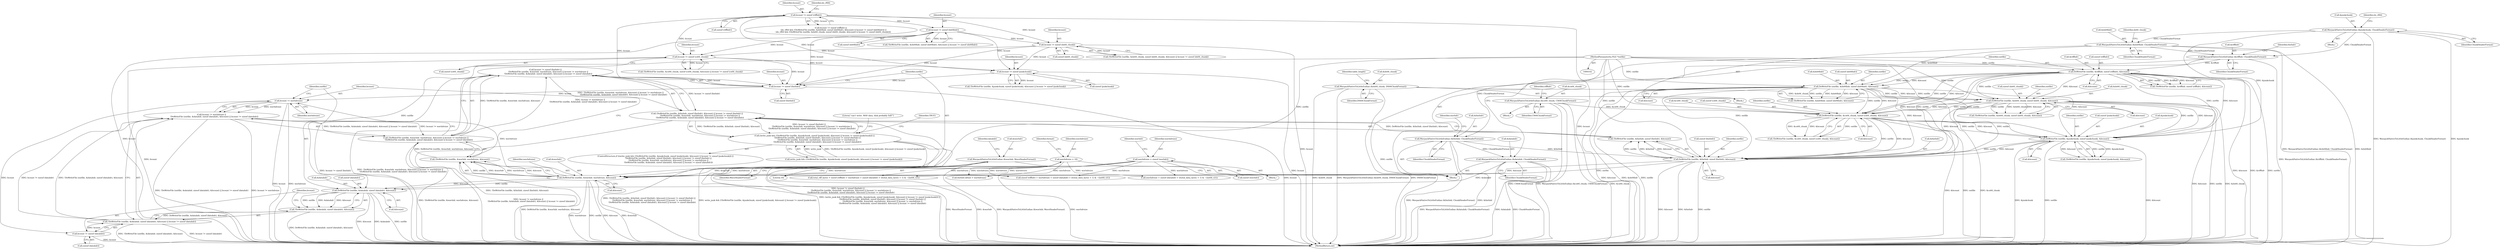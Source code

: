 digraph "0_WavPack_d5bf76b5a88d044a1be1d5656698e3ba737167e5_0@API" {
"1000686" [label="(Call,bcount != sizeof (fmthdr) ||\n         !DoWriteFile (outfile, &wavhdr, wavhdrsize, &bcount) || bcount != wavhdrsize ||\n         !DoWriteFile (outfile, &datahdr, sizeof (datahdr), &bcount) || bcount != sizeof (datahdr))"];
"1000687" [label="(Call,bcount != sizeof (fmthdr))"];
"1000649" [label="(Call,bcount != sizeof (cs64_chunk))"];
"1000626" [label="(Call,bcount != sizeof (ds64_chunk))"];
"1000610" [label="(Call,bcount != sizeof (ds64hdr))"];
"1000593" [label="(Call,bcount != sizeof (riffhdr))"];
"1000672" [label="(Call,bcount != sizeof (junkchunk))"];
"1000691" [label="(Call,!DoWriteFile (outfile, &wavhdr, wavhdrsize, &bcount) || bcount != wavhdrsize ||\n         !DoWriteFile (outfile, &datahdr, sizeof (datahdr), &bcount) || bcount != sizeof (datahdr))"];
"1000692" [label="(Call,!DoWriteFile (outfile, &wavhdr, wavhdrsize, &bcount))"];
"1000693" [label="(Call,DoWriteFile (outfile, &wavhdr, wavhdrsize, &bcount))"];
"1000678" [label="(Call,DoWriteFile (outfile, &fmthdr, sizeof (fmthdr), &bcount))"];
"1000618" [label="(Call,DoWriteFile (outfile, &ds64_chunk, sizeof (ds64_chunk), &bcount))"];
"1000602" [label="(Call,DoWriteFile (outfile, &ds64hdr, sizeof (ds64hdr), &bcount))"];
"1000584" [label="(Call,DoWriteFile (outfile, &riffhdr, sizeof (riffhdr), &bcount))"];
"1000103" [label="(MethodParameterIn,FILE *outfile)"];
"1000565" [label="(Call,WavpackNativeToLittleEndian (&riffhdr, ChunkHeaderFormat))"];
"1000520" [label="(Call,WavpackNativeToLittleEndian (&ds64hdr, ChunkHeaderFormat))"];
"1000455" [label="(Call,WavpackNativeToLittleEndian (&junkchunk, ChunkHeaderFormat))"];
"1000524" [label="(Call,WavpackNativeToLittleEndian (&ds64_chunk, DS64ChunkFormat))"];
"1000641" [label="(Call,DoWriteFile (outfile, &cs64_chunk, sizeof (cs64_chunk), &bcount))"];
"1000561" [label="(Call,WavpackNativeToLittleEndian (&cs64_chunk, CS64ChunkFormat))"];
"1000664" [label="(Call,DoWriteFile (outfile, &junkchunk, sizeof (junkchunk), &bcount))"];
"1000569" [label="(Call,WavpackNativeToLittleEndian (&fmthdr, ChunkHeaderFormat))"];
"1000573" [label="(Call,WavpackNativeToLittleEndian (&wavhdr, WaveHeaderFormat))"];
"1000165" [label="(Call,wavhdrsize = 16)"];
"1000272" [label="(Call,wavhdrsize = sizeof (wavhdr))"];
"1000700" [label="(Call,bcount != wavhdrsize ||\n         !DoWriteFile (outfile, &datahdr, sizeof (datahdr), &bcount) || bcount != sizeof (datahdr))"];
"1000701" [label="(Call,bcount != wavhdrsize)"];
"1000704" [label="(Call,!DoWriteFile (outfile, &datahdr, sizeof (datahdr), &bcount) || bcount != sizeof (datahdr))"];
"1000705" [label="(Call,!DoWriteFile (outfile, &datahdr, sizeof (datahdr), &bcount))"];
"1000706" [label="(Call,DoWriteFile (outfile, &datahdr, sizeof (datahdr), &bcount))"];
"1000577" [label="(Call,WavpackNativeToLittleEndian (&datahdr, ChunkHeaderFormat))"];
"1000714" [label="(Call,bcount != sizeof (datahdr))"];
"1000676" [label="(Call,!DoWriteFile (outfile, &fmthdr, sizeof (fmthdr), &bcount) || bcount != sizeof (fmthdr) ||\n         !DoWriteFile (outfile, &wavhdr, wavhdrsize, &bcount) || bcount != wavhdrsize ||\n         !DoWriteFile (outfile, &datahdr, sizeof (datahdr), &bcount) || bcount != sizeof (datahdr))"];
"1000659" [label="(Call,(write_junk && (!DoWriteFile (outfile, &junkchunk, sizeof (junkchunk), &bcount) || bcount != sizeof (junkchunk))) ||\n         !DoWriteFile (outfile, &fmthdr, sizeof (fmthdr), &bcount) || bcount != sizeof (fmthdr) ||\n         !DoWriteFile (outfile, &wavhdr, wavhdrsize, &bcount) || bcount != wavhdrsize ||\n         !DoWriteFile (outfile, &datahdr, sizeof (datahdr), &bcount) || bcount != sizeof (datahdr))"];
"1000571" [label="(Identifier,fmthdr)"];
"1000616" [label="(Call,!DoWriteFile (outfile, &ds64_chunk, sizeof (ds64_chunk), &bcount) || bcount != sizeof (ds64_chunk))"];
"1000524" [label="(Call,WavpackNativeToLittleEndian (&ds64_chunk, DS64ChunkFormat))"];
"1000580" [label="(Identifier,ChunkHeaderFormat)"];
"1000583" [label="(Call,!DoWriteFile (outfile, &riffhdr, sizeof (riffhdr), &bcount))"];
"1000594" [label="(Identifier,bcount)"];
"1000704" [label="(Call,!DoWriteFile (outfile, &datahdr, sizeof (datahdr), &bcount) || bcount != sizeof (datahdr))"];
"1000627" [label="(Identifier,bcount)"];
"1000663" [label="(Call,!DoWriteFile (outfile, &junkchunk, sizeof (junkchunk), &bcount))"];
"1000715" [label="(Identifier,bcount)"];
"1000676" [label="(Call,!DoWriteFile (outfile, &fmthdr, sizeof (fmthdr), &bcount) || bcount != sizeof (fmthdr) ||\n         !DoWriteFile (outfile, &wavhdr, wavhdrsize, &bcount) || bcount != wavhdrsize ||\n         !DoWriteFile (outfile, &datahdr, sizeof (datahdr), &bcount) || bcount != sizeof (datahdr))"];
"1000692" [label="(Call,!DoWriteFile (outfile, &wavhdr, wavhdrsize, &bcount))"];
"1000702" [label="(Identifier,bcount)"];
"1000672" [label="(Call,bcount != sizeof (junkchunk))"];
"1000561" [label="(Call,WavpackNativeToLittleEndian (&cs64_chunk, CS64ChunkFormat))"];
"1000658" [label="(ControlStructure,if ((write_junk && (!DoWriteFile (outfile, &junkchunk, sizeof (junkchunk), &bcount) || bcount != sizeof (junkchunk))) ||\n         !DoWriteFile (outfile, &fmthdr, sizeof (fmthdr), &bcount) || bcount != sizeof (fmthdr) ||\n         !DoWriteFile (outfile, &wavhdr, wavhdrsize, &bcount) || bcount != wavhdrsize ||\n         !DoWriteFile (outfile, &datahdr, sizeof (datahdr), &bcount) || bcount != sizeof (datahdr)))"];
"1000570" [label="(Call,&fmthdr)"];
"1000599" [label="(Identifier,do_rf64)"];
"1000455" [label="(Call,WavpackNativeToLittleEndian (&junkchunk, ChunkHeaderFormat))"];
"1000572" [label="(Identifier,ChunkHeaderFormat)"];
"1000458" [label="(Identifier,ChunkHeaderFormat)"];
"1000686" [label="(Call,bcount != sizeof (fmthdr) ||\n         !DoWriteFile (outfile, &wavhdr, wavhdrsize, &bcount) || bcount != wavhdrsize ||\n         !DoWriteFile (outfile, &datahdr, sizeof (datahdr), &bcount) || bcount != sizeof (datahdr))"];
"1000604" [label="(Call,&ds64hdr)"];
"1000611" [label="(Identifier,bcount)"];
"1000698" [label="(Call,&bcount)"];
"1000461" [label="(Block,)"];
"1000666" [label="(Call,&junkchunk)"];
"1000271" [label="(Block,)"];
"1000691" [label="(Call,!DoWriteFile (outfile, &wavhdr, wavhdrsize, &bcount) || bcount != wavhdrsize ||\n         !DoWriteFile (outfile, &datahdr, sizeof (datahdr), &bcount) || bcount != sizeof (datahdr))"];
"1000620" [label="(Call,&ds64_chunk)"];
"1000714" [label="(Call,bcount != sizeof (datahdr))"];
"1000576" [label="(Identifier,WaveHeaderFormat)"];
"1000712" [label="(Call,&bcount)"];
"1000639" [label="(Call,!DoWriteFile (outfile, &cs64_chunk, sizeof (cs64_chunk), &bcount) || bcount != sizeof (cs64_chunk))"];
"1000595" [label="(Call,sizeof (riffhdr))"];
"1000103" [label="(MethodParameterIn,FILE *outfile)"];
"1000167" [label="(Literal,16)"];
"1000566" [label="(Call,&riffhdr)"];
"1000574" [label="(Call,&wavhdr)"];
"1000643" [label="(Call,&cs64_chunk)"];
"1000588" [label="(Call,sizeof (riffhdr))"];
"1000707" [label="(Identifier,outfile)"];
"1000660" [label="(Call,write_junk && (!DoWriteFile (outfile, &junkchunk, sizeof (junkchunk), &bcount) || bcount != sizeof (junkchunk)))"];
"1000680" [label="(Call,&fmthdr)"];
"1000586" [label="(Call,&riffhdr)"];
"1000373" [label="(Call,sizeof (riffhdr) + wavhdrsize + sizeof (datahdr) + ((total_data_bytes + 1) & ~(int64_t)1))"];
"1000703" [label="(Identifier,wavhdrsize)"];
"1000612" [label="(Call,sizeof (ds64hdr))"];
"1000460" [label="(Identifier,do_rf64)"];
"1000651" [label="(Call,sizeof (cs64_chunk))"];
"1000673" [label="(Identifier,bcount)"];
"1000645" [label="(Call,sizeof (cs64_chunk))"];
"1000684" [label="(Call,&bcount)"];
"1000665" [label="(Identifier,outfile)"];
"1000166" [label="(Identifier,wavhdrsize)"];
"1000716" [label="(Call,sizeof (datahdr))"];
"1000567" [label="(Identifier,riffhdr)"];
"1000577" [label="(Call,WavpackNativeToLittleEndian (&datahdr, ChunkHeaderFormat))"];
"1000701" [label="(Call,bcount != wavhdrsize)"];
"1000273" [label="(Identifier,wavhdrsize)"];
"1000693" [label="(Call,DoWriteFile (outfile, &wavhdr, wavhdrsize, &bcount))"];
"1000608" [label="(Call,&bcount)"];
"1000725" [label="(MethodReturn,int)"];
"1000662" [label="(Call,!DoWriteFile (outfile, &junkchunk, sizeof (junkchunk), &bcount) || bcount != sizeof (junkchunk))"];
"1000562" [label="(Call,&cs64_chunk)"];
"1000695" [label="(Call,&wavhdr)"];
"1000435" [label="(Block,)"];
"1000371" [label="(Call,total_riff_bytes = sizeof (riffhdr) + wavhdrsize + sizeof (datahdr) + ((total_data_bytes + 1) & ~(int64_t)1))"];
"1000626" [label="(Call,bcount != sizeof (ds64_chunk))"];
"1000565" [label="(Call,WavpackNativeToLittleEndian (&riffhdr, ChunkHeaderFormat))"];
"1000700" [label="(Call,bcount != wavhdrsize ||\n         !DoWriteFile (outfile, &datahdr, sizeof (datahdr), &bcount) || bcount != sizeof (datahdr))"];
"1000545" [label="(Identifier,table_length)"];
"1000521" [label="(Call,&ds64hdr)"];
"1000668" [label="(Call,sizeof (junkchunk))"];
"1000689" [label="(Call,sizeof (fmthdr))"];
"1000628" [label="(Call,sizeof (ds64_chunk))"];
"1000641" [label="(Call,DoWriteFile (outfile, &cs64_chunk, sizeof (cs64_chunk), &bcount))"];
"1000622" [label="(Call,sizeof (ds64_chunk))"];
"1000523" [label="(Identifier,ChunkHeaderFormat)"];
"1000564" [label="(Identifier,CS64ChunkFormat)"];
"1000670" [label="(Call,&bcount)"];
"1000520" [label="(Call,WavpackNativeToLittleEndian (&ds64hdr, ChunkHeaderFormat))"];
"1000659" [label="(Call,(write_junk && (!DoWriteFile (outfile, &junkchunk, sizeof (junkchunk), &bcount) || bcount != sizeof (junkchunk))) ||\n         !DoWriteFile (outfile, &fmthdr, sizeof (fmthdr), &bcount) || bcount != sizeof (fmthdr) ||\n         !DoWriteFile (outfile, &wavhdr, wavhdrsize, &bcount) || bcount != wavhdrsize ||\n         !DoWriteFile (outfile, &datahdr, sizeof (datahdr), &bcount) || bcount != sizeof (datahdr))"];
"1000710" [label="(Call,sizeof (datahdr))"];
"1000682" [label="(Call,sizeof (fmthdr))"];
"1000649" [label="(Call,bcount != sizeof (cs64_chunk))"];
"1000590" [label="(Call,&bcount)"];
"1000568" [label="(Identifier,ChunkHeaderFormat)"];
"1000674" [label="(Call,sizeof (junkchunk))"];
"1000640" [label="(Call,!DoWriteFile (outfile, &cs64_chunk, sizeof (cs64_chunk), &bcount))"];
"1000705" [label="(Call,!DoWriteFile (outfile, &datahdr, sizeof (datahdr), &bcount))"];
"1000708" [label="(Call,&datahdr)"];
"1000610" [label="(Call,bcount != sizeof (ds64hdr))"];
"1000165" [label="(Call,wavhdrsize = 16)"];
"1000456" [label="(Call,&junkchunk)"];
"1000569" [label="(Call,WavpackNativeToLittleEndian (&fmthdr, ChunkHeaderFormat))"];
"1000650" [label="(Identifier,bcount)"];
"1000697" [label="(Identifier,wavhdrsize)"];
"1000606" [label="(Call,sizeof (ds64hdr))"];
"1000428" [label="(Call,fmthdr.ckSize = wavhdrsize)"];
"1000617" [label="(Call,!DoWriteFile (outfile, &ds64_chunk, sizeof (ds64_chunk), &bcount))"];
"1000579" [label="(Identifier,datahdr)"];
"1000376" [label="(Call,wavhdrsize + sizeof (datahdr) + ((total_data_bytes + 1) & ~(int64_t)1))"];
"1000642" [label="(Identifier,outfile)"];
"1000584" [label="(Call,DoWriteFile (outfile, &riffhdr, sizeof (riffhdr), &bcount))"];
"1000601" [label="(Call,!DoWriteFile (outfile, &ds64hdr, sizeof (ds64hdr), &bcount))"];
"1000678" [label="(Call,DoWriteFile (outfile, &fmthdr, sizeof (fmthdr), &bcount))"];
"1000526" [label="(Identifier,ds64_chunk)"];
"1000592" [label="(Call,bcount != sizeof (riffhdr) ||\n         (do_rf64 && (!DoWriteFile (outfile, &ds64hdr, sizeof (ds64hdr), &bcount) || bcount != sizeof (ds64hdr))) ||\n        (do_rf64 && (!DoWriteFile (outfile, &ds64_chunk, sizeof (ds64_chunk), &bcount) || bcount != sizeof (ds64_chunk))))"];
"1000706" [label="(Call,DoWriteFile (outfile, &datahdr, sizeof (datahdr), &bcount))"];
"1000687" [label="(Call,bcount != sizeof (fmthdr))"];
"1000624" [label="(Call,&bcount)"];
"1000278" [label="(Identifier,wavhdr)"];
"1000578" [label="(Call,&datahdr)"];
"1000600" [label="(Call,!DoWriteFile (outfile, &ds64hdr, sizeof (ds64hdr), &bcount) || bcount != sizeof (ds64hdr))"];
"1000585" [label="(Identifier,outfile)"];
"1000720" [label="(Literal,\"can't write .WAV data, disk probably full!\")"];
"1000647" [label="(Call,&bcount)"];
"1000527" [label="(Identifier,DS64ChunkFormat)"];
"1000688" [label="(Identifier,bcount)"];
"1000679" [label="(Identifier,outfile)"];
"1000724" [label="(Identifier,TRUE)"];
"1000573" [label="(Call,WavpackNativeToLittleEndian (&wavhdr, WaveHeaderFormat))"];
"1000575" [label="(Identifier,wavhdr)"];
"1000546" [label="(Block,)"];
"1000593" [label="(Call,bcount != sizeof (riffhdr))"];
"1000274" [label="(Call,sizeof (wavhdr))"];
"1000602" [label="(Call,DoWriteFile (outfile, &ds64hdr, sizeof (ds64hdr), &bcount))"];
"1000664" [label="(Call,DoWriteFile (outfile, &junkchunk, sizeof (junkchunk), &bcount))"];
"1000677" [label="(Call,!DoWriteFile (outfile, &fmthdr, sizeof (fmthdr), &bcount))"];
"1000107" [label="(Block,)"];
"1000694" [label="(Identifier,outfile)"];
"1000619" [label="(Identifier,outfile)"];
"1000525" [label="(Call,&ds64_chunk)"];
"1000272" [label="(Call,wavhdrsize = sizeof (wavhdr))"];
"1000618" [label="(Call,DoWriteFile (outfile, &ds64_chunk, sizeof (ds64_chunk), &bcount))"];
"1000171" [label="(Identifier,format)"];
"1000603" [label="(Identifier,outfile)"];
"1000686" -> "1000676"  [label="AST: "];
"1000686" -> "1000687"  [label="CFG: "];
"1000686" -> "1000691"  [label="CFG: "];
"1000687" -> "1000686"  [label="AST: "];
"1000691" -> "1000686"  [label="AST: "];
"1000676" -> "1000686"  [label="CFG: "];
"1000686" -> "1000725"  [label="DDG: bcount != sizeof (fmthdr)"];
"1000686" -> "1000725"  [label="DDG: !DoWriteFile (outfile, &wavhdr, wavhdrsize, &bcount) || bcount != wavhdrsize ||\n         !DoWriteFile (outfile, &datahdr, sizeof (datahdr), &bcount) || bcount != sizeof (datahdr)"];
"1000686" -> "1000676"  [label="DDG: bcount != sizeof (fmthdr)"];
"1000686" -> "1000676"  [label="DDG: !DoWriteFile (outfile, &wavhdr, wavhdrsize, &bcount) || bcount != wavhdrsize ||\n         !DoWriteFile (outfile, &datahdr, sizeof (datahdr), &bcount) || bcount != sizeof (datahdr)"];
"1000687" -> "1000686"  [label="DDG: bcount"];
"1000691" -> "1000686"  [label="DDG: !DoWriteFile (outfile, &wavhdr, wavhdrsize, &bcount)"];
"1000691" -> "1000686"  [label="DDG: bcount != wavhdrsize ||\n         !DoWriteFile (outfile, &datahdr, sizeof (datahdr), &bcount) || bcount != sizeof (datahdr)"];
"1000687" -> "1000689"  [label="CFG: "];
"1000688" -> "1000687"  [label="AST: "];
"1000689" -> "1000687"  [label="AST: "];
"1000694" -> "1000687"  [label="CFG: "];
"1000687" -> "1000725"  [label="DDG: bcount"];
"1000649" -> "1000687"  [label="DDG: bcount"];
"1000626" -> "1000687"  [label="DDG: bcount"];
"1000610" -> "1000687"  [label="DDG: bcount"];
"1000593" -> "1000687"  [label="DDG: bcount"];
"1000672" -> "1000687"  [label="DDG: bcount"];
"1000687" -> "1000701"  [label="DDG: bcount"];
"1000649" -> "1000639"  [label="AST: "];
"1000649" -> "1000651"  [label="CFG: "];
"1000650" -> "1000649"  [label="AST: "];
"1000651" -> "1000649"  [label="AST: "];
"1000639" -> "1000649"  [label="CFG: "];
"1000649" -> "1000725"  [label="DDG: bcount"];
"1000649" -> "1000639"  [label="DDG: bcount"];
"1000626" -> "1000649"  [label="DDG: bcount"];
"1000610" -> "1000649"  [label="DDG: bcount"];
"1000593" -> "1000649"  [label="DDG: bcount"];
"1000649" -> "1000672"  [label="DDG: bcount"];
"1000626" -> "1000616"  [label="AST: "];
"1000626" -> "1000628"  [label="CFG: "];
"1000627" -> "1000626"  [label="AST: "];
"1000628" -> "1000626"  [label="AST: "];
"1000616" -> "1000626"  [label="CFG: "];
"1000626" -> "1000725"  [label="DDG: bcount"];
"1000626" -> "1000616"  [label="DDG: bcount"];
"1000610" -> "1000626"  [label="DDG: bcount"];
"1000593" -> "1000626"  [label="DDG: bcount"];
"1000626" -> "1000672"  [label="DDG: bcount"];
"1000610" -> "1000600"  [label="AST: "];
"1000610" -> "1000612"  [label="CFG: "];
"1000611" -> "1000610"  [label="AST: "];
"1000612" -> "1000610"  [label="AST: "];
"1000600" -> "1000610"  [label="CFG: "];
"1000610" -> "1000725"  [label="DDG: bcount"];
"1000610" -> "1000600"  [label="DDG: bcount"];
"1000593" -> "1000610"  [label="DDG: bcount"];
"1000610" -> "1000672"  [label="DDG: bcount"];
"1000593" -> "1000592"  [label="AST: "];
"1000593" -> "1000595"  [label="CFG: "];
"1000594" -> "1000593"  [label="AST: "];
"1000595" -> "1000593"  [label="AST: "];
"1000599" -> "1000593"  [label="CFG: "];
"1000592" -> "1000593"  [label="CFG: "];
"1000593" -> "1000725"  [label="DDG: bcount"];
"1000593" -> "1000592"  [label="DDG: bcount"];
"1000593" -> "1000672"  [label="DDG: bcount"];
"1000672" -> "1000662"  [label="AST: "];
"1000672" -> "1000674"  [label="CFG: "];
"1000673" -> "1000672"  [label="AST: "];
"1000674" -> "1000672"  [label="AST: "];
"1000662" -> "1000672"  [label="CFG: "];
"1000672" -> "1000725"  [label="DDG: bcount"];
"1000672" -> "1000662"  [label="DDG: bcount"];
"1000691" -> "1000692"  [label="CFG: "];
"1000691" -> "1000700"  [label="CFG: "];
"1000692" -> "1000691"  [label="AST: "];
"1000700" -> "1000691"  [label="AST: "];
"1000691" -> "1000725"  [label="DDG: bcount != wavhdrsize ||\n         !DoWriteFile (outfile, &datahdr, sizeof (datahdr), &bcount) || bcount != sizeof (datahdr)"];
"1000691" -> "1000725"  [label="DDG: !DoWriteFile (outfile, &wavhdr, wavhdrsize, &bcount)"];
"1000692" -> "1000691"  [label="DDG: DoWriteFile (outfile, &wavhdr, wavhdrsize, &bcount)"];
"1000700" -> "1000691"  [label="DDG: bcount != wavhdrsize"];
"1000700" -> "1000691"  [label="DDG: !DoWriteFile (outfile, &datahdr, sizeof (datahdr), &bcount) || bcount != sizeof (datahdr)"];
"1000692" -> "1000693"  [label="CFG: "];
"1000693" -> "1000692"  [label="AST: "];
"1000702" -> "1000692"  [label="CFG: "];
"1000692" -> "1000725"  [label="DDG: DoWriteFile (outfile, &wavhdr, wavhdrsize, &bcount)"];
"1000693" -> "1000692"  [label="DDG: outfile"];
"1000693" -> "1000692"  [label="DDG: &wavhdr"];
"1000693" -> "1000692"  [label="DDG: wavhdrsize"];
"1000693" -> "1000692"  [label="DDG: &bcount"];
"1000693" -> "1000698"  [label="CFG: "];
"1000694" -> "1000693"  [label="AST: "];
"1000695" -> "1000693"  [label="AST: "];
"1000697" -> "1000693"  [label="AST: "];
"1000698" -> "1000693"  [label="AST: "];
"1000693" -> "1000725"  [label="DDG: &wavhdr"];
"1000693" -> "1000725"  [label="DDG: wavhdrsize"];
"1000693" -> "1000725"  [label="DDG: outfile"];
"1000693" -> "1000725"  [label="DDG: &bcount"];
"1000678" -> "1000693"  [label="DDG: outfile"];
"1000678" -> "1000693"  [label="DDG: &bcount"];
"1000103" -> "1000693"  [label="DDG: outfile"];
"1000573" -> "1000693"  [label="DDG: &wavhdr"];
"1000165" -> "1000693"  [label="DDG: wavhdrsize"];
"1000272" -> "1000693"  [label="DDG: wavhdrsize"];
"1000693" -> "1000701"  [label="DDG: wavhdrsize"];
"1000693" -> "1000706"  [label="DDG: outfile"];
"1000693" -> "1000706"  [label="DDG: &bcount"];
"1000678" -> "1000677"  [label="AST: "];
"1000678" -> "1000684"  [label="CFG: "];
"1000679" -> "1000678"  [label="AST: "];
"1000680" -> "1000678"  [label="AST: "];
"1000682" -> "1000678"  [label="AST: "];
"1000684" -> "1000678"  [label="AST: "];
"1000677" -> "1000678"  [label="CFG: "];
"1000678" -> "1000725"  [label="DDG: &bcount"];
"1000678" -> "1000725"  [label="DDG: &fmthdr"];
"1000678" -> "1000725"  [label="DDG: outfile"];
"1000678" -> "1000677"  [label="DDG: outfile"];
"1000678" -> "1000677"  [label="DDG: &fmthdr"];
"1000678" -> "1000677"  [label="DDG: &bcount"];
"1000618" -> "1000678"  [label="DDG: outfile"];
"1000618" -> "1000678"  [label="DDG: &bcount"];
"1000641" -> "1000678"  [label="DDG: outfile"];
"1000641" -> "1000678"  [label="DDG: &bcount"];
"1000584" -> "1000678"  [label="DDG: outfile"];
"1000584" -> "1000678"  [label="DDG: &bcount"];
"1000602" -> "1000678"  [label="DDG: outfile"];
"1000602" -> "1000678"  [label="DDG: &bcount"];
"1000664" -> "1000678"  [label="DDG: outfile"];
"1000664" -> "1000678"  [label="DDG: &bcount"];
"1000103" -> "1000678"  [label="DDG: outfile"];
"1000569" -> "1000678"  [label="DDG: &fmthdr"];
"1000618" -> "1000617"  [label="AST: "];
"1000618" -> "1000624"  [label="CFG: "];
"1000619" -> "1000618"  [label="AST: "];
"1000620" -> "1000618"  [label="AST: "];
"1000622" -> "1000618"  [label="AST: "];
"1000624" -> "1000618"  [label="AST: "];
"1000617" -> "1000618"  [label="CFG: "];
"1000618" -> "1000725"  [label="DDG: &bcount"];
"1000618" -> "1000725"  [label="DDG: outfile"];
"1000618" -> "1000725"  [label="DDG: &ds64_chunk"];
"1000618" -> "1000617"  [label="DDG: outfile"];
"1000618" -> "1000617"  [label="DDG: &ds64_chunk"];
"1000618" -> "1000617"  [label="DDG: &bcount"];
"1000602" -> "1000618"  [label="DDG: outfile"];
"1000602" -> "1000618"  [label="DDG: &bcount"];
"1000584" -> "1000618"  [label="DDG: outfile"];
"1000584" -> "1000618"  [label="DDG: &bcount"];
"1000103" -> "1000618"  [label="DDG: outfile"];
"1000524" -> "1000618"  [label="DDG: &ds64_chunk"];
"1000618" -> "1000641"  [label="DDG: outfile"];
"1000618" -> "1000641"  [label="DDG: &bcount"];
"1000618" -> "1000664"  [label="DDG: outfile"];
"1000618" -> "1000664"  [label="DDG: &bcount"];
"1000602" -> "1000601"  [label="AST: "];
"1000602" -> "1000608"  [label="CFG: "];
"1000603" -> "1000602"  [label="AST: "];
"1000604" -> "1000602"  [label="AST: "];
"1000606" -> "1000602"  [label="AST: "];
"1000608" -> "1000602"  [label="AST: "];
"1000601" -> "1000602"  [label="CFG: "];
"1000602" -> "1000725"  [label="DDG: &bcount"];
"1000602" -> "1000725"  [label="DDG: &ds64hdr"];
"1000602" -> "1000725"  [label="DDG: outfile"];
"1000602" -> "1000601"  [label="DDG: outfile"];
"1000602" -> "1000601"  [label="DDG: &ds64hdr"];
"1000602" -> "1000601"  [label="DDG: &bcount"];
"1000584" -> "1000602"  [label="DDG: outfile"];
"1000584" -> "1000602"  [label="DDG: &bcount"];
"1000103" -> "1000602"  [label="DDG: outfile"];
"1000520" -> "1000602"  [label="DDG: &ds64hdr"];
"1000602" -> "1000641"  [label="DDG: outfile"];
"1000602" -> "1000641"  [label="DDG: &bcount"];
"1000602" -> "1000664"  [label="DDG: outfile"];
"1000602" -> "1000664"  [label="DDG: &bcount"];
"1000584" -> "1000583"  [label="AST: "];
"1000584" -> "1000590"  [label="CFG: "];
"1000585" -> "1000584"  [label="AST: "];
"1000586" -> "1000584"  [label="AST: "];
"1000588" -> "1000584"  [label="AST: "];
"1000590" -> "1000584"  [label="AST: "];
"1000583" -> "1000584"  [label="CFG: "];
"1000584" -> "1000725"  [label="DDG: &bcount"];
"1000584" -> "1000725"  [label="DDG: &riffhdr"];
"1000584" -> "1000725"  [label="DDG: outfile"];
"1000584" -> "1000583"  [label="DDG: outfile"];
"1000584" -> "1000583"  [label="DDG: &riffhdr"];
"1000584" -> "1000583"  [label="DDG: &bcount"];
"1000103" -> "1000584"  [label="DDG: outfile"];
"1000565" -> "1000584"  [label="DDG: &riffhdr"];
"1000584" -> "1000641"  [label="DDG: outfile"];
"1000584" -> "1000641"  [label="DDG: &bcount"];
"1000584" -> "1000664"  [label="DDG: outfile"];
"1000584" -> "1000664"  [label="DDG: &bcount"];
"1000103" -> "1000102"  [label="AST: "];
"1000103" -> "1000725"  [label="DDG: outfile"];
"1000103" -> "1000641"  [label="DDG: outfile"];
"1000103" -> "1000664"  [label="DDG: outfile"];
"1000103" -> "1000706"  [label="DDG: outfile"];
"1000565" -> "1000107"  [label="AST: "];
"1000565" -> "1000568"  [label="CFG: "];
"1000566" -> "1000565"  [label="AST: "];
"1000568" -> "1000565"  [label="AST: "];
"1000571" -> "1000565"  [label="CFG: "];
"1000565" -> "1000725"  [label="DDG: WavpackNativeToLittleEndian (&riffhdr, ChunkHeaderFormat)"];
"1000520" -> "1000565"  [label="DDG: ChunkHeaderFormat"];
"1000455" -> "1000565"  [label="DDG: ChunkHeaderFormat"];
"1000565" -> "1000569"  [label="DDG: ChunkHeaderFormat"];
"1000520" -> "1000461"  [label="AST: "];
"1000520" -> "1000523"  [label="CFG: "];
"1000521" -> "1000520"  [label="AST: "];
"1000523" -> "1000520"  [label="AST: "];
"1000526" -> "1000520"  [label="CFG: "];
"1000520" -> "1000725"  [label="DDG: WavpackNativeToLittleEndian (&ds64hdr, ChunkHeaderFormat)"];
"1000520" -> "1000725"  [label="DDG: &ds64hdr"];
"1000455" -> "1000520"  [label="DDG: ChunkHeaderFormat"];
"1000455" -> "1000435"  [label="AST: "];
"1000455" -> "1000458"  [label="CFG: "];
"1000456" -> "1000455"  [label="AST: "];
"1000458" -> "1000455"  [label="AST: "];
"1000460" -> "1000455"  [label="CFG: "];
"1000455" -> "1000725"  [label="DDG: WavpackNativeToLittleEndian (&junkchunk, ChunkHeaderFormat)"];
"1000455" -> "1000725"  [label="DDG: &junkchunk"];
"1000455" -> "1000664"  [label="DDG: &junkchunk"];
"1000524" -> "1000461"  [label="AST: "];
"1000524" -> "1000527"  [label="CFG: "];
"1000525" -> "1000524"  [label="AST: "];
"1000527" -> "1000524"  [label="AST: "];
"1000545" -> "1000524"  [label="CFG: "];
"1000524" -> "1000725"  [label="DDG: &ds64_chunk"];
"1000524" -> "1000725"  [label="DDG: WavpackNativeToLittleEndian (&ds64_chunk, DS64ChunkFormat)"];
"1000524" -> "1000725"  [label="DDG: DS64ChunkFormat"];
"1000641" -> "1000640"  [label="AST: "];
"1000641" -> "1000647"  [label="CFG: "];
"1000642" -> "1000641"  [label="AST: "];
"1000643" -> "1000641"  [label="AST: "];
"1000645" -> "1000641"  [label="AST: "];
"1000647" -> "1000641"  [label="AST: "];
"1000640" -> "1000641"  [label="CFG: "];
"1000641" -> "1000725"  [label="DDG: &cs64_chunk"];
"1000641" -> "1000725"  [label="DDG: &bcount"];
"1000641" -> "1000725"  [label="DDG: outfile"];
"1000641" -> "1000640"  [label="DDG: outfile"];
"1000641" -> "1000640"  [label="DDG: &cs64_chunk"];
"1000641" -> "1000640"  [label="DDG: &bcount"];
"1000561" -> "1000641"  [label="DDG: &cs64_chunk"];
"1000641" -> "1000664"  [label="DDG: outfile"];
"1000641" -> "1000664"  [label="DDG: &bcount"];
"1000561" -> "1000546"  [label="AST: "];
"1000561" -> "1000564"  [label="CFG: "];
"1000562" -> "1000561"  [label="AST: "];
"1000564" -> "1000561"  [label="AST: "];
"1000567" -> "1000561"  [label="CFG: "];
"1000561" -> "1000725"  [label="DDG: &cs64_chunk"];
"1000561" -> "1000725"  [label="DDG: CS64ChunkFormat"];
"1000561" -> "1000725"  [label="DDG: WavpackNativeToLittleEndian (&cs64_chunk, CS64ChunkFormat)"];
"1000664" -> "1000663"  [label="AST: "];
"1000664" -> "1000670"  [label="CFG: "];
"1000665" -> "1000664"  [label="AST: "];
"1000666" -> "1000664"  [label="AST: "];
"1000668" -> "1000664"  [label="AST: "];
"1000670" -> "1000664"  [label="AST: "];
"1000663" -> "1000664"  [label="CFG: "];
"1000664" -> "1000725"  [label="DDG: &bcount"];
"1000664" -> "1000725"  [label="DDG: &junkchunk"];
"1000664" -> "1000725"  [label="DDG: outfile"];
"1000664" -> "1000663"  [label="DDG: outfile"];
"1000664" -> "1000663"  [label="DDG: &junkchunk"];
"1000664" -> "1000663"  [label="DDG: &bcount"];
"1000569" -> "1000107"  [label="AST: "];
"1000569" -> "1000572"  [label="CFG: "];
"1000570" -> "1000569"  [label="AST: "];
"1000572" -> "1000569"  [label="AST: "];
"1000575" -> "1000569"  [label="CFG: "];
"1000569" -> "1000725"  [label="DDG: WavpackNativeToLittleEndian (&fmthdr, ChunkHeaderFormat)"];
"1000569" -> "1000725"  [label="DDG: &fmthdr"];
"1000569" -> "1000577"  [label="DDG: ChunkHeaderFormat"];
"1000573" -> "1000107"  [label="AST: "];
"1000573" -> "1000576"  [label="CFG: "];
"1000574" -> "1000573"  [label="AST: "];
"1000576" -> "1000573"  [label="AST: "];
"1000579" -> "1000573"  [label="CFG: "];
"1000573" -> "1000725"  [label="DDG: &wavhdr"];
"1000573" -> "1000725"  [label="DDG: WaveHeaderFormat"];
"1000573" -> "1000725"  [label="DDG: WavpackNativeToLittleEndian (&wavhdr, WaveHeaderFormat)"];
"1000165" -> "1000107"  [label="AST: "];
"1000165" -> "1000167"  [label="CFG: "];
"1000166" -> "1000165"  [label="AST: "];
"1000167" -> "1000165"  [label="AST: "];
"1000171" -> "1000165"  [label="CFG: "];
"1000165" -> "1000725"  [label="DDG: wavhdrsize"];
"1000165" -> "1000371"  [label="DDG: wavhdrsize"];
"1000165" -> "1000373"  [label="DDG: wavhdrsize"];
"1000165" -> "1000376"  [label="DDG: wavhdrsize"];
"1000165" -> "1000428"  [label="DDG: wavhdrsize"];
"1000272" -> "1000271"  [label="AST: "];
"1000272" -> "1000274"  [label="CFG: "];
"1000273" -> "1000272"  [label="AST: "];
"1000274" -> "1000272"  [label="AST: "];
"1000278" -> "1000272"  [label="CFG: "];
"1000272" -> "1000371"  [label="DDG: wavhdrsize"];
"1000272" -> "1000373"  [label="DDG: wavhdrsize"];
"1000272" -> "1000376"  [label="DDG: wavhdrsize"];
"1000272" -> "1000428"  [label="DDG: wavhdrsize"];
"1000700" -> "1000701"  [label="CFG: "];
"1000700" -> "1000704"  [label="CFG: "];
"1000701" -> "1000700"  [label="AST: "];
"1000704" -> "1000700"  [label="AST: "];
"1000700" -> "1000725"  [label="DDG: bcount != wavhdrsize"];
"1000700" -> "1000725"  [label="DDG: !DoWriteFile (outfile, &datahdr, sizeof (datahdr), &bcount) || bcount != sizeof (datahdr)"];
"1000701" -> "1000700"  [label="DDG: bcount"];
"1000701" -> "1000700"  [label="DDG: wavhdrsize"];
"1000704" -> "1000700"  [label="DDG: !DoWriteFile (outfile, &datahdr, sizeof (datahdr), &bcount)"];
"1000704" -> "1000700"  [label="DDG: bcount != sizeof (datahdr)"];
"1000701" -> "1000703"  [label="CFG: "];
"1000702" -> "1000701"  [label="AST: "];
"1000703" -> "1000701"  [label="AST: "];
"1000707" -> "1000701"  [label="CFG: "];
"1000701" -> "1000725"  [label="DDG: bcount"];
"1000701" -> "1000725"  [label="DDG: wavhdrsize"];
"1000701" -> "1000714"  [label="DDG: bcount"];
"1000704" -> "1000705"  [label="CFG: "];
"1000704" -> "1000714"  [label="CFG: "];
"1000705" -> "1000704"  [label="AST: "];
"1000714" -> "1000704"  [label="AST: "];
"1000704" -> "1000725"  [label="DDG: bcount != sizeof (datahdr)"];
"1000704" -> "1000725"  [label="DDG: !DoWriteFile (outfile, &datahdr, sizeof (datahdr), &bcount)"];
"1000705" -> "1000704"  [label="DDG: DoWriteFile (outfile, &datahdr, sizeof (datahdr), &bcount)"];
"1000714" -> "1000704"  [label="DDG: bcount"];
"1000705" -> "1000706"  [label="CFG: "];
"1000706" -> "1000705"  [label="AST: "];
"1000715" -> "1000705"  [label="CFG: "];
"1000705" -> "1000725"  [label="DDG: DoWriteFile (outfile, &datahdr, sizeof (datahdr), &bcount)"];
"1000706" -> "1000705"  [label="DDG: outfile"];
"1000706" -> "1000705"  [label="DDG: &datahdr"];
"1000706" -> "1000705"  [label="DDG: &bcount"];
"1000706" -> "1000712"  [label="CFG: "];
"1000707" -> "1000706"  [label="AST: "];
"1000708" -> "1000706"  [label="AST: "];
"1000710" -> "1000706"  [label="AST: "];
"1000712" -> "1000706"  [label="AST: "];
"1000706" -> "1000725"  [label="DDG: &bcount"];
"1000706" -> "1000725"  [label="DDG: &datahdr"];
"1000706" -> "1000725"  [label="DDG: outfile"];
"1000577" -> "1000706"  [label="DDG: &datahdr"];
"1000577" -> "1000107"  [label="AST: "];
"1000577" -> "1000580"  [label="CFG: "];
"1000578" -> "1000577"  [label="AST: "];
"1000580" -> "1000577"  [label="AST: "];
"1000585" -> "1000577"  [label="CFG: "];
"1000577" -> "1000725"  [label="DDG: ChunkHeaderFormat"];
"1000577" -> "1000725"  [label="DDG: WavpackNativeToLittleEndian (&datahdr, ChunkHeaderFormat)"];
"1000577" -> "1000725"  [label="DDG: &datahdr"];
"1000714" -> "1000716"  [label="CFG: "];
"1000715" -> "1000714"  [label="AST: "];
"1000716" -> "1000714"  [label="AST: "];
"1000714" -> "1000725"  [label="DDG: bcount"];
"1000676" -> "1000659"  [label="AST: "];
"1000676" -> "1000677"  [label="CFG: "];
"1000677" -> "1000676"  [label="AST: "];
"1000659" -> "1000676"  [label="CFG: "];
"1000676" -> "1000725"  [label="DDG: !DoWriteFile (outfile, &fmthdr, sizeof (fmthdr), &bcount)"];
"1000676" -> "1000725"  [label="DDG: bcount != sizeof (fmthdr) ||\n         !DoWriteFile (outfile, &wavhdr, wavhdrsize, &bcount) || bcount != wavhdrsize ||\n         !DoWriteFile (outfile, &datahdr, sizeof (datahdr), &bcount) || bcount != sizeof (datahdr)"];
"1000676" -> "1000659"  [label="DDG: !DoWriteFile (outfile, &fmthdr, sizeof (fmthdr), &bcount)"];
"1000676" -> "1000659"  [label="DDG: bcount != sizeof (fmthdr) ||\n         !DoWriteFile (outfile, &wavhdr, wavhdrsize, &bcount) || bcount != wavhdrsize ||\n         !DoWriteFile (outfile, &datahdr, sizeof (datahdr), &bcount) || bcount != sizeof (datahdr)"];
"1000677" -> "1000676"  [label="DDG: DoWriteFile (outfile, &fmthdr, sizeof (fmthdr), &bcount)"];
"1000659" -> "1000658"  [label="AST: "];
"1000659" -> "1000660"  [label="CFG: "];
"1000660" -> "1000659"  [label="AST: "];
"1000720" -> "1000659"  [label="CFG: "];
"1000724" -> "1000659"  [label="CFG: "];
"1000659" -> "1000725"  [label="DDG: !DoWriteFile (outfile, &fmthdr, sizeof (fmthdr), &bcount) || bcount != sizeof (fmthdr) ||\n         !DoWriteFile (outfile, &wavhdr, wavhdrsize, &bcount) || bcount != wavhdrsize ||\n         !DoWriteFile (outfile, &datahdr, sizeof (datahdr), &bcount) || bcount != sizeof (datahdr)"];
"1000659" -> "1000725"  [label="DDG: write_junk && (!DoWriteFile (outfile, &junkchunk, sizeof (junkchunk), &bcount) || bcount != sizeof (junkchunk))"];
"1000659" -> "1000725"  [label="DDG: (write_junk && (!DoWriteFile (outfile, &junkchunk, sizeof (junkchunk), &bcount) || bcount != sizeof (junkchunk))) ||\n         !DoWriteFile (outfile, &fmthdr, sizeof (fmthdr), &bcount) || bcount != sizeof (fmthdr) ||\n         !DoWriteFile (outfile, &wavhdr, wavhdrsize, &bcount) || bcount != wavhdrsize ||\n         !DoWriteFile (outfile, &datahdr, sizeof (datahdr), &bcount) || bcount != sizeof (datahdr)"];
"1000660" -> "1000659"  [label="DDG: write_junk"];
"1000660" -> "1000659"  [label="DDG: !DoWriteFile (outfile, &junkchunk, sizeof (junkchunk), &bcount) || bcount != sizeof (junkchunk)"];
}
